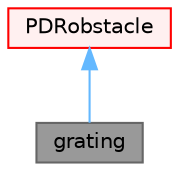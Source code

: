 digraph "grating"
{
 // LATEX_PDF_SIZE
  bgcolor="transparent";
  edge [fontname=Helvetica,fontsize=10,labelfontname=Helvetica,labelfontsize=10];
  node [fontname=Helvetica,fontsize=10,shape=box,height=0.2,width=0.4];
  Node1 [id="Node000001",label="grating",height=0.2,width=0.4,color="gray40", fillcolor="grey60", style="filled", fontcolor="black",tooltip="A grating, selectable as grate or grating."];
  Node2 -> Node1 [id="edge1_Node000001_Node000002",dir="back",color="steelblue1",style="solid",tooltip=" "];
  Node2 [id="Node000002",label="PDRobstacle",height=0.2,width=0.4,color="red", fillcolor="#FFF0F0", style="filled",URL="$classFoam_1_1PDRobstacle.html",tooltip="Obstacle definitions for PDR."];
}
